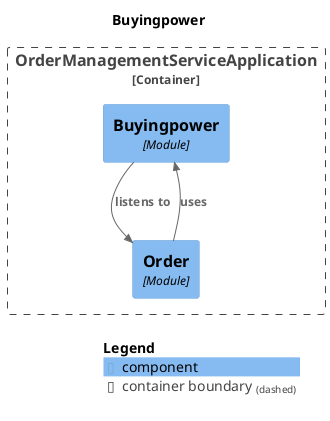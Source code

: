 @startuml
set separator none
title Buyingpower

top to bottom direction

!include <C4/C4>
!include <C4/C4_Context>
!include <C4/C4_Component>

Container_Boundary("OrderManagementServiceApplication.OrderManagementServiceApplication_boundary", "OrderManagementServiceApplication", $tags="") {
  Component(OrderManagementServiceApplication.OrderManagementServiceApplication.Buyingpower, "Buyingpower", $techn="Module", $descr="", $tags="", $link="")
  Component(OrderManagementServiceApplication.OrderManagementServiceApplication.Order, "Order", $techn="Module", $descr="", $tags="", $link="")
}

Rel(OrderManagementServiceApplication.OrderManagementServiceApplication.Order, OrderManagementServiceApplication.OrderManagementServiceApplication.Buyingpower, "uses", $techn="", $tags="", $link="")
Rel(OrderManagementServiceApplication.OrderManagementServiceApplication.Buyingpower, OrderManagementServiceApplication.OrderManagementServiceApplication.Order, "listens to", $techn="", $tags="", $link="")

SHOW_LEGEND(true)
@enduml